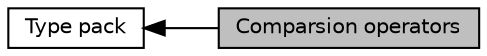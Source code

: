 digraph "Comparsion operators"
{
  edge [fontname="Helvetica",fontsize="10",labelfontname="Helvetica",labelfontsize="10"];
  node [fontname="Helvetica",fontsize="10",shape=box];
  rankdir=LR;
  Node1 [label="Comparsion operators",height=0.2,width=0.4,color="black", fillcolor="grey75", style="filled", fontcolor="black",tooltip="Operations that perform comparsion between types."];
  Node2 [label="Type pack",height=0.2,width=0.4,color="black", fillcolor="white", style="filled",URL="$group__TypePack.html",tooltip="A C++11 type list implementation."];
  Node2->Node1 [shape=plaintext, dir="back", style="solid"];
}
